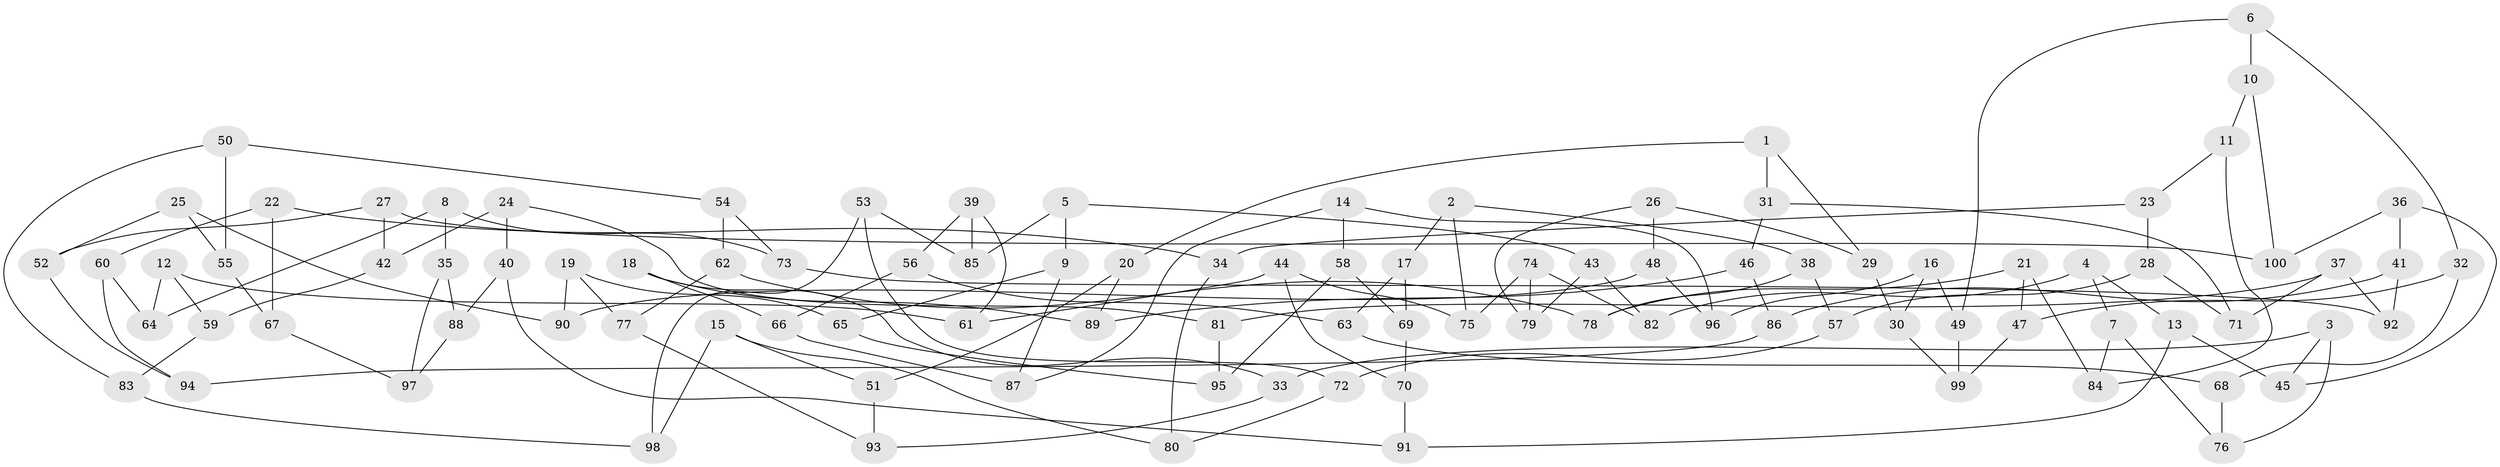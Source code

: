 // Generated by graph-tools (version 1.1) at 2025/39/02/21/25 10:39:00]
// undirected, 100 vertices, 150 edges
graph export_dot {
graph [start="1"]
  node [color=gray90,style=filled];
  1;
  2;
  3;
  4;
  5;
  6;
  7;
  8;
  9;
  10;
  11;
  12;
  13;
  14;
  15;
  16;
  17;
  18;
  19;
  20;
  21;
  22;
  23;
  24;
  25;
  26;
  27;
  28;
  29;
  30;
  31;
  32;
  33;
  34;
  35;
  36;
  37;
  38;
  39;
  40;
  41;
  42;
  43;
  44;
  45;
  46;
  47;
  48;
  49;
  50;
  51;
  52;
  53;
  54;
  55;
  56;
  57;
  58;
  59;
  60;
  61;
  62;
  63;
  64;
  65;
  66;
  67;
  68;
  69;
  70;
  71;
  72;
  73;
  74;
  75;
  76;
  77;
  78;
  79;
  80;
  81;
  82;
  83;
  84;
  85;
  86;
  87;
  88;
  89;
  90;
  91;
  92;
  93;
  94;
  95;
  96;
  97;
  98;
  99;
  100;
  1 -- 29;
  1 -- 20;
  1 -- 31;
  2 -- 17;
  2 -- 38;
  2 -- 75;
  3 -- 33;
  3 -- 45;
  3 -- 76;
  4 -- 7;
  4 -- 13;
  4 -- 82;
  5 -- 9;
  5 -- 85;
  5 -- 43;
  6 -- 10;
  6 -- 32;
  6 -- 49;
  7 -- 84;
  7 -- 76;
  8 -- 35;
  8 -- 73;
  8 -- 64;
  9 -- 87;
  9 -- 65;
  10 -- 11;
  10 -- 100;
  11 -- 84;
  11 -- 23;
  12 -- 64;
  12 -- 59;
  12 -- 61;
  13 -- 91;
  13 -- 45;
  14 -- 87;
  14 -- 58;
  14 -- 96;
  15 -- 51;
  15 -- 98;
  15 -- 80;
  16 -- 30;
  16 -- 49;
  16 -- 96;
  17 -- 63;
  17 -- 69;
  18 -- 89;
  18 -- 33;
  18 -- 66;
  19 -- 65;
  19 -- 90;
  19 -- 77;
  20 -- 51;
  20 -- 89;
  21 -- 78;
  21 -- 84;
  21 -- 47;
  22 -- 34;
  22 -- 67;
  22 -- 60;
  23 -- 28;
  23 -- 34;
  24 -- 42;
  24 -- 40;
  24 -- 81;
  25 -- 90;
  25 -- 55;
  25 -- 52;
  26 -- 29;
  26 -- 48;
  26 -- 79;
  27 -- 42;
  27 -- 100;
  27 -- 52;
  28 -- 57;
  28 -- 71;
  29 -- 30;
  30 -- 99;
  31 -- 71;
  31 -- 46;
  32 -- 68;
  32 -- 47;
  33 -- 93;
  34 -- 80;
  35 -- 88;
  35 -- 97;
  36 -- 41;
  36 -- 45;
  36 -- 100;
  37 -- 81;
  37 -- 92;
  37 -- 71;
  38 -- 78;
  38 -- 57;
  39 -- 61;
  39 -- 56;
  39 -- 85;
  40 -- 88;
  40 -- 91;
  41 -- 92;
  41 -- 86;
  42 -- 59;
  43 -- 79;
  43 -- 82;
  44 -- 61;
  44 -- 70;
  44 -- 75;
  46 -- 89;
  46 -- 86;
  47 -- 99;
  48 -- 90;
  48 -- 96;
  49 -- 99;
  50 -- 83;
  50 -- 54;
  50 -- 55;
  51 -- 93;
  52 -- 94;
  53 -- 72;
  53 -- 98;
  53 -- 85;
  54 -- 73;
  54 -- 62;
  55 -- 67;
  56 -- 66;
  56 -- 63;
  57 -- 72;
  58 -- 69;
  58 -- 95;
  59 -- 83;
  60 -- 94;
  60 -- 64;
  62 -- 78;
  62 -- 77;
  63 -- 68;
  65 -- 95;
  66 -- 87;
  67 -- 97;
  68 -- 76;
  69 -- 70;
  70 -- 91;
  72 -- 80;
  73 -- 92;
  74 -- 75;
  74 -- 82;
  74 -- 79;
  77 -- 93;
  81 -- 95;
  83 -- 98;
  86 -- 94;
  88 -- 97;
}
